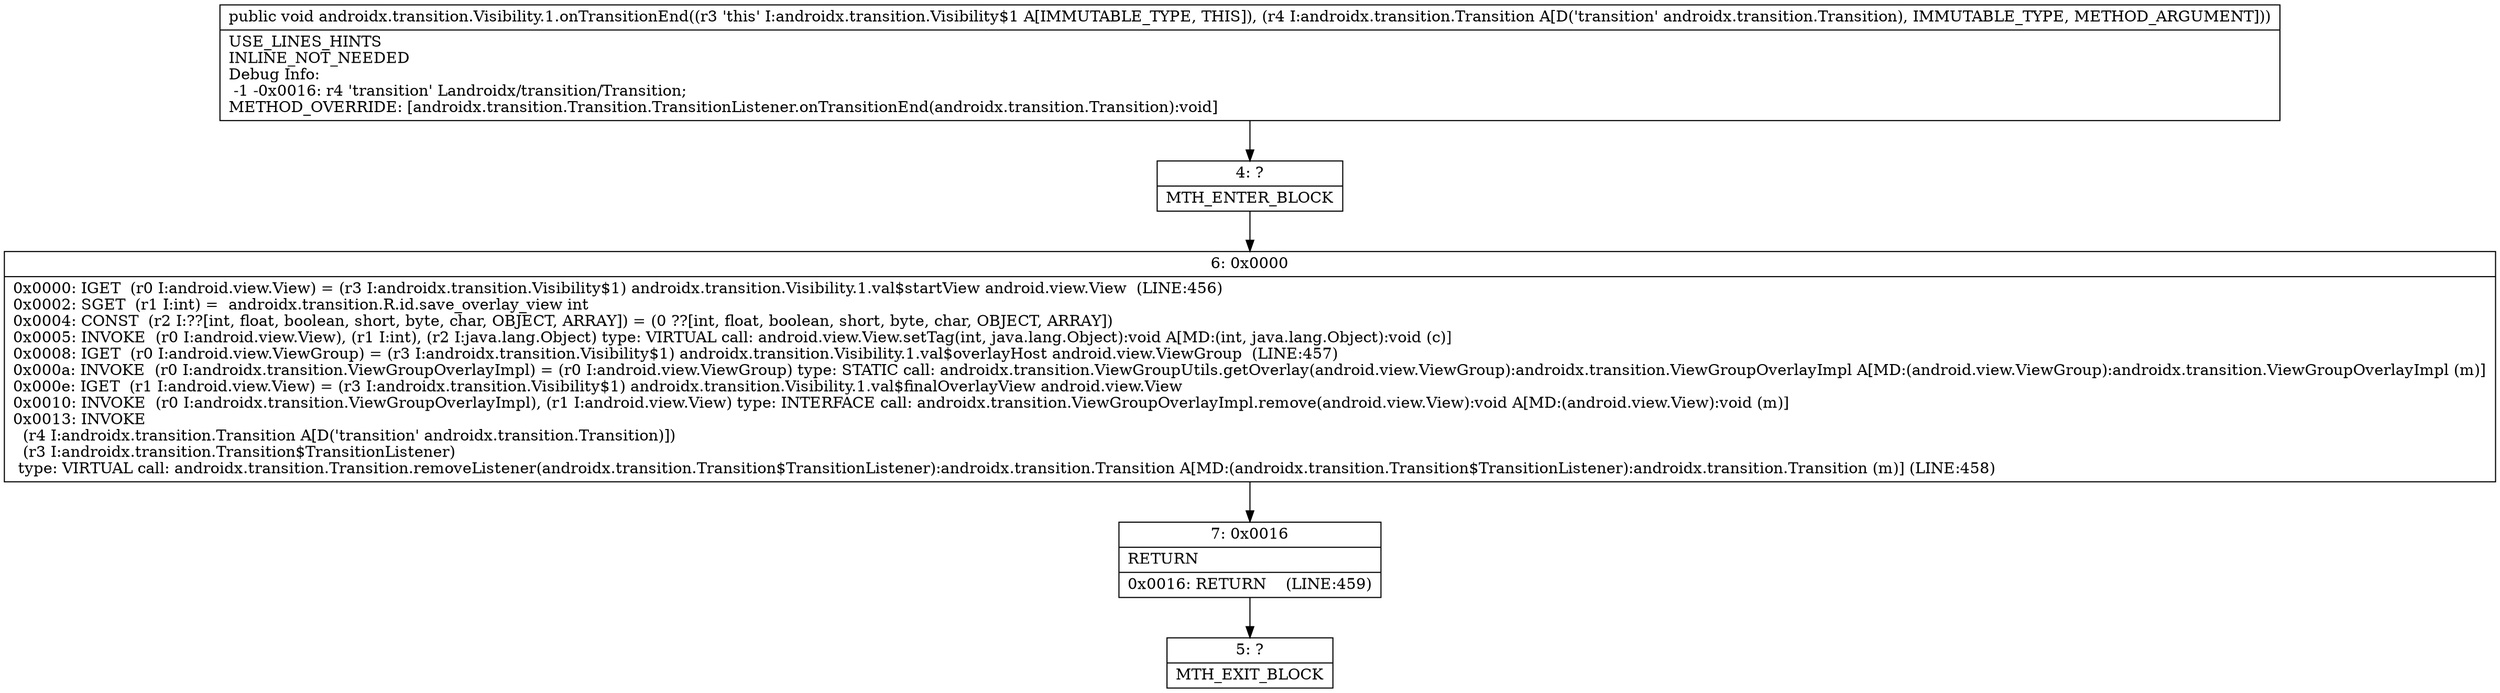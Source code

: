 digraph "CFG forandroidx.transition.Visibility.1.onTransitionEnd(Landroidx\/transition\/Transition;)V" {
Node_4 [shape=record,label="{4\:\ ?|MTH_ENTER_BLOCK\l}"];
Node_6 [shape=record,label="{6\:\ 0x0000|0x0000: IGET  (r0 I:android.view.View) = (r3 I:androidx.transition.Visibility$1) androidx.transition.Visibility.1.val$startView android.view.View  (LINE:456)\l0x0002: SGET  (r1 I:int) =  androidx.transition.R.id.save_overlay_view int \l0x0004: CONST  (r2 I:??[int, float, boolean, short, byte, char, OBJECT, ARRAY]) = (0 ??[int, float, boolean, short, byte, char, OBJECT, ARRAY]) \l0x0005: INVOKE  (r0 I:android.view.View), (r1 I:int), (r2 I:java.lang.Object) type: VIRTUAL call: android.view.View.setTag(int, java.lang.Object):void A[MD:(int, java.lang.Object):void (c)]\l0x0008: IGET  (r0 I:android.view.ViewGroup) = (r3 I:androidx.transition.Visibility$1) androidx.transition.Visibility.1.val$overlayHost android.view.ViewGroup  (LINE:457)\l0x000a: INVOKE  (r0 I:androidx.transition.ViewGroupOverlayImpl) = (r0 I:android.view.ViewGroup) type: STATIC call: androidx.transition.ViewGroupUtils.getOverlay(android.view.ViewGroup):androidx.transition.ViewGroupOverlayImpl A[MD:(android.view.ViewGroup):androidx.transition.ViewGroupOverlayImpl (m)]\l0x000e: IGET  (r1 I:android.view.View) = (r3 I:androidx.transition.Visibility$1) androidx.transition.Visibility.1.val$finalOverlayView android.view.View \l0x0010: INVOKE  (r0 I:androidx.transition.ViewGroupOverlayImpl), (r1 I:android.view.View) type: INTERFACE call: androidx.transition.ViewGroupOverlayImpl.remove(android.view.View):void A[MD:(android.view.View):void (m)]\l0x0013: INVOKE  \l  (r4 I:androidx.transition.Transition A[D('transition' androidx.transition.Transition)])\l  (r3 I:androidx.transition.Transition$TransitionListener)\l type: VIRTUAL call: androidx.transition.Transition.removeListener(androidx.transition.Transition$TransitionListener):androidx.transition.Transition A[MD:(androidx.transition.Transition$TransitionListener):androidx.transition.Transition (m)] (LINE:458)\l}"];
Node_7 [shape=record,label="{7\:\ 0x0016|RETURN\l|0x0016: RETURN    (LINE:459)\l}"];
Node_5 [shape=record,label="{5\:\ ?|MTH_EXIT_BLOCK\l}"];
MethodNode[shape=record,label="{public void androidx.transition.Visibility.1.onTransitionEnd((r3 'this' I:androidx.transition.Visibility$1 A[IMMUTABLE_TYPE, THIS]), (r4 I:androidx.transition.Transition A[D('transition' androidx.transition.Transition), IMMUTABLE_TYPE, METHOD_ARGUMENT]))  | USE_LINES_HINTS\lINLINE_NOT_NEEDED\lDebug Info:\l  \-1 \-0x0016: r4 'transition' Landroidx\/transition\/Transition;\lMETHOD_OVERRIDE: [androidx.transition.Transition.TransitionListener.onTransitionEnd(androidx.transition.Transition):void]\l}"];
MethodNode -> Node_4;Node_4 -> Node_6;
Node_6 -> Node_7;
Node_7 -> Node_5;
}

